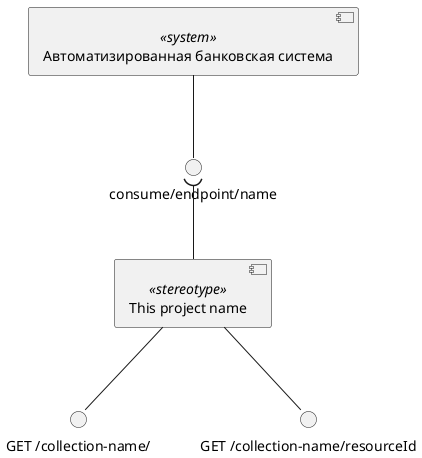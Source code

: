 @startuml {ProjectName}-components

' Когда предоставляемых и потребляемых интерфейсов мало, лучше объединить их в одну диаграмму.
' Когда все необходимые интерфейсы не возможно удобно расположить в одной диаграмме, разместите их в разных диаграммах в этом файле.

component "This project name" as ThisProject <<stereotype>>

' Предоставляемые интерфейсы
interface "GET /collection-name/" as getCollectionName
interface "GET /collection-name/resourceId" as getCollectionResourceId
    ThisProject --() getCollectionName
    ThisProject --() getCollectionResourceId

' Потребляемые интерфейсы
component "Автоматизированная банковская система" as ABS <<system>>
interface "consume/endpoint/name" as consumeEndpoint
    ABS --() consumeEndpoint
    ThisProject -up-( consumeEndpoint

@enduml



@startuml {ProjectName}-components-provided-interfaces

' В этот блок можно положить предоставляемые интерфейсы.

component "This project name" as ThisProject <<stereotype>>
interface "GET /collection-name/" as getCollectionName
interface "GET /collection-name/resourceId" as getCollectionResourceId

ThisProject --() getCollectionName
ThisProject --() getCollectionResourceId

@enduml



@startuml {ProjectName}-components-consumed-interfaces

' В этот блок можно положить потребляемые интерфейсы.
component "This project name" as ThisProject <<stereotype>>

component "Автоматизированная банковская система" as ABS <<system>>
interface "consume/endpoint/name" as consumeEndpoint
ABS --() consumeEndpoint
ThisProject -up-( consumeEndpoint

@enduml